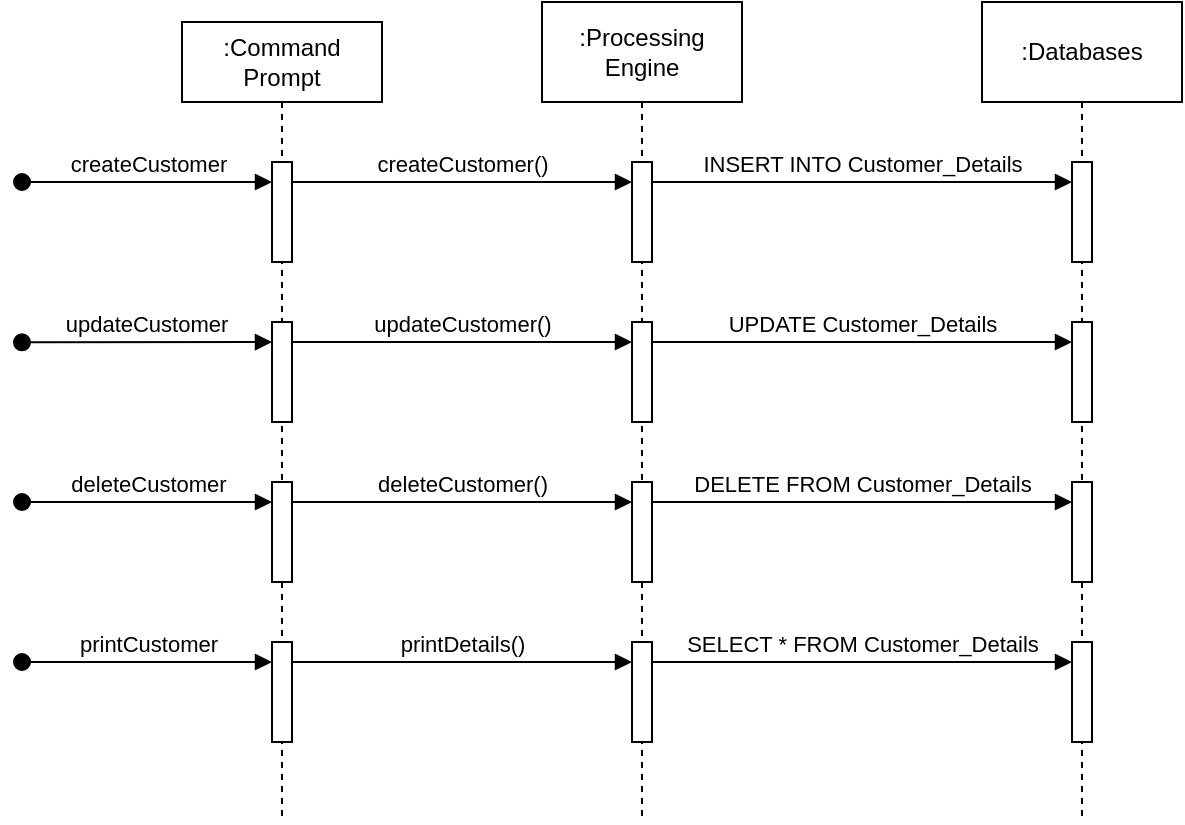 <mxfile version="22.0.2" type="device" pages="7">
  <diagram name="Customer" id="2YBvvXClWsGukQMizWep">
    <mxGraphModel dx="1644" dy="511" grid="1" gridSize="10" guides="1" tooltips="1" connect="1" arrows="1" fold="1" page="1" pageScale="1" pageWidth="850" pageHeight="1100" math="0" shadow="0">
      <root>
        <mxCell id="0" />
        <mxCell id="1" parent="0" />
        <mxCell id="aM9ryv3xv72pqoxQDRHE-1" value=":Command Prompt" style="shape=umlLifeline;perimeter=lifelinePerimeter;whiteSpace=wrap;html=1;container=0;dropTarget=0;collapsible=0;recursiveResize=0;outlineConnect=0;portConstraint=eastwest;newEdgeStyle={&quot;edgeStyle&quot;:&quot;elbowEdgeStyle&quot;,&quot;elbow&quot;:&quot;vertical&quot;,&quot;curved&quot;:0,&quot;rounded&quot;:0};" parent="1" vertex="1">
          <mxGeometry x="40" y="40" width="100" height="400" as="geometry" />
        </mxCell>
        <mxCell id="aM9ryv3xv72pqoxQDRHE-2" value="" style="html=1;points=[];perimeter=orthogonalPerimeter;outlineConnect=0;targetShapes=umlLifeline;portConstraint=eastwest;newEdgeStyle={&quot;edgeStyle&quot;:&quot;elbowEdgeStyle&quot;,&quot;elbow&quot;:&quot;vertical&quot;,&quot;curved&quot;:0,&quot;rounded&quot;:0};" parent="aM9ryv3xv72pqoxQDRHE-1" vertex="1">
          <mxGeometry x="45" y="70" width="10" height="50" as="geometry" />
        </mxCell>
        <mxCell id="aM9ryv3xv72pqoxQDRHE-3" value="createCustomer" style="html=1;verticalAlign=bottom;startArrow=oval;endArrow=block;startSize=8;edgeStyle=elbowEdgeStyle;elbow=vertical;curved=0;rounded=0;" parent="aM9ryv3xv72pqoxQDRHE-1" edge="1">
          <mxGeometry relative="1" as="geometry">
            <mxPoint x="-80" y="80" as="sourcePoint" />
            <mxPoint x="45" y="80" as="targetPoint" />
          </mxGeometry>
        </mxCell>
        <mxCell id="KU0yo9gnRSijptpgrk4F-4" value="" style="html=1;points=[];perimeter=orthogonalPerimeter;outlineConnect=0;targetShapes=umlLifeline;portConstraint=eastwest;newEdgeStyle={&quot;edgeStyle&quot;:&quot;elbowEdgeStyle&quot;,&quot;elbow&quot;:&quot;vertical&quot;,&quot;curved&quot;:0,&quot;rounded&quot;:0};" vertex="1" parent="aM9ryv3xv72pqoxQDRHE-1">
          <mxGeometry x="45" y="150" width="10" height="50" as="geometry" />
        </mxCell>
        <mxCell id="PdBuusFO8pw0HU-pArnK-4" value="" style="html=1;points=[];perimeter=orthogonalPerimeter;outlineConnect=0;targetShapes=umlLifeline;portConstraint=eastwest;newEdgeStyle={&quot;edgeStyle&quot;:&quot;elbowEdgeStyle&quot;,&quot;elbow&quot;:&quot;vertical&quot;,&quot;curved&quot;:0,&quot;rounded&quot;:0};" vertex="1" parent="aM9ryv3xv72pqoxQDRHE-1">
          <mxGeometry x="45" y="230" width="10" height="50" as="geometry" />
        </mxCell>
        <mxCell id="PdBuusFO8pw0HU-pArnK-14" value="" style="html=1;points=[];perimeter=orthogonalPerimeter;outlineConnect=0;targetShapes=umlLifeline;portConstraint=eastwest;newEdgeStyle={&quot;edgeStyle&quot;:&quot;elbowEdgeStyle&quot;,&quot;elbow&quot;:&quot;vertical&quot;,&quot;curved&quot;:0,&quot;rounded&quot;:0};" vertex="1" parent="aM9ryv3xv72pqoxQDRHE-1">
          <mxGeometry x="45" y="310" width="10" height="50" as="geometry" />
        </mxCell>
        <mxCell id="aM9ryv3xv72pqoxQDRHE-5" value=":Processing Engine" style="shape=umlLifeline;perimeter=lifelinePerimeter;whiteSpace=wrap;html=1;container=0;dropTarget=0;collapsible=0;recursiveResize=0;outlineConnect=0;portConstraint=eastwest;newEdgeStyle={&quot;edgeStyle&quot;:&quot;elbowEdgeStyle&quot;,&quot;elbow&quot;:&quot;vertical&quot;,&quot;curved&quot;:0,&quot;rounded&quot;:0};size=50;" parent="1" vertex="1">
          <mxGeometry x="220" y="30" width="100" height="410" as="geometry" />
        </mxCell>
        <mxCell id="aM9ryv3xv72pqoxQDRHE-6" value="" style="html=1;points=[];perimeter=orthogonalPerimeter;outlineConnect=0;targetShapes=umlLifeline;portConstraint=eastwest;newEdgeStyle={&quot;edgeStyle&quot;:&quot;elbowEdgeStyle&quot;,&quot;elbow&quot;:&quot;vertical&quot;,&quot;curved&quot;:0,&quot;rounded&quot;:0};" parent="aM9ryv3xv72pqoxQDRHE-5" vertex="1">
          <mxGeometry x="45" y="80" width="10" height="50" as="geometry" />
        </mxCell>
        <mxCell id="KU0yo9gnRSijptpgrk4F-5" value="" style="html=1;points=[];perimeter=orthogonalPerimeter;outlineConnect=0;targetShapes=umlLifeline;portConstraint=eastwest;newEdgeStyle={&quot;edgeStyle&quot;:&quot;elbowEdgeStyle&quot;,&quot;elbow&quot;:&quot;vertical&quot;,&quot;curved&quot;:0,&quot;rounded&quot;:0};" vertex="1" parent="aM9ryv3xv72pqoxQDRHE-5">
          <mxGeometry x="45" y="160" width="10" height="50" as="geometry" />
        </mxCell>
        <mxCell id="PdBuusFO8pw0HU-pArnK-10" value="" style="html=1;points=[];perimeter=orthogonalPerimeter;outlineConnect=0;targetShapes=umlLifeline;portConstraint=eastwest;newEdgeStyle={&quot;edgeStyle&quot;:&quot;elbowEdgeStyle&quot;,&quot;elbow&quot;:&quot;vertical&quot;,&quot;curved&quot;:0,&quot;rounded&quot;:0};" vertex="1" parent="aM9ryv3xv72pqoxQDRHE-5">
          <mxGeometry x="45" y="240" width="10" height="50" as="geometry" />
        </mxCell>
        <mxCell id="PdBuusFO8pw0HU-pArnK-15" value="" style="html=1;points=[];perimeter=orthogonalPerimeter;outlineConnect=0;targetShapes=umlLifeline;portConstraint=eastwest;newEdgeStyle={&quot;edgeStyle&quot;:&quot;elbowEdgeStyle&quot;,&quot;elbow&quot;:&quot;vertical&quot;,&quot;curved&quot;:0,&quot;rounded&quot;:0};" vertex="1" parent="aM9ryv3xv72pqoxQDRHE-5">
          <mxGeometry x="45" y="320" width="10" height="50" as="geometry" />
        </mxCell>
        <mxCell id="aM9ryv3xv72pqoxQDRHE-7" value="createCustomer()" style="html=1;verticalAlign=bottom;endArrow=block;edgeStyle=elbowEdgeStyle;elbow=vertical;curved=0;rounded=0;" parent="1" source="aM9ryv3xv72pqoxQDRHE-2" target="aM9ryv3xv72pqoxQDRHE-6" edge="1">
          <mxGeometry relative="1" as="geometry">
            <mxPoint x="195" y="130" as="sourcePoint" />
            <Array as="points">
              <mxPoint x="180" y="120" />
            </Array>
          </mxGeometry>
        </mxCell>
        <mxCell id="IPqCdMgEFNz93ycDSwIC-2" value=":Databases" style="shape=umlLifeline;perimeter=lifelinePerimeter;whiteSpace=wrap;html=1;container=0;dropTarget=0;collapsible=0;recursiveResize=0;outlineConnect=0;portConstraint=eastwest;newEdgeStyle={&quot;edgeStyle&quot;:&quot;elbowEdgeStyle&quot;,&quot;elbow&quot;:&quot;vertical&quot;,&quot;curved&quot;:0,&quot;rounded&quot;:0};size=50;" parent="1" vertex="1">
          <mxGeometry x="440" y="30" width="100" height="410" as="geometry" />
        </mxCell>
        <mxCell id="IPqCdMgEFNz93ycDSwIC-3" value="" style="html=1;points=[];perimeter=orthogonalPerimeter;outlineConnect=0;targetShapes=umlLifeline;portConstraint=eastwest;newEdgeStyle={&quot;edgeStyle&quot;:&quot;elbowEdgeStyle&quot;,&quot;elbow&quot;:&quot;vertical&quot;,&quot;curved&quot;:0,&quot;rounded&quot;:0};" parent="IPqCdMgEFNz93ycDSwIC-2" vertex="1">
          <mxGeometry x="45" y="80" width="10" height="50" as="geometry" />
        </mxCell>
        <mxCell id="KU0yo9gnRSijptpgrk4F-6" value="" style="html=1;points=[];perimeter=orthogonalPerimeter;outlineConnect=0;targetShapes=umlLifeline;portConstraint=eastwest;newEdgeStyle={&quot;edgeStyle&quot;:&quot;elbowEdgeStyle&quot;,&quot;elbow&quot;:&quot;vertical&quot;,&quot;curved&quot;:0,&quot;rounded&quot;:0};" vertex="1" parent="IPqCdMgEFNz93ycDSwIC-2">
          <mxGeometry x="45" y="160" width="10" height="50" as="geometry" />
        </mxCell>
        <mxCell id="PdBuusFO8pw0HU-pArnK-12" value="" style="html=1;points=[];perimeter=orthogonalPerimeter;outlineConnect=0;targetShapes=umlLifeline;portConstraint=eastwest;newEdgeStyle={&quot;edgeStyle&quot;:&quot;elbowEdgeStyle&quot;,&quot;elbow&quot;:&quot;vertical&quot;,&quot;curved&quot;:0,&quot;rounded&quot;:0};" vertex="1" parent="IPqCdMgEFNz93ycDSwIC-2">
          <mxGeometry x="45" y="240" width="10" height="50" as="geometry" />
        </mxCell>
        <mxCell id="PdBuusFO8pw0HU-pArnK-16" value="" style="html=1;points=[];perimeter=orthogonalPerimeter;outlineConnect=0;targetShapes=umlLifeline;portConstraint=eastwest;newEdgeStyle={&quot;edgeStyle&quot;:&quot;elbowEdgeStyle&quot;,&quot;elbow&quot;:&quot;vertical&quot;,&quot;curved&quot;:0,&quot;rounded&quot;:0};" vertex="1" parent="IPqCdMgEFNz93ycDSwIC-2">
          <mxGeometry x="45" y="320" width="10" height="50" as="geometry" />
        </mxCell>
        <mxCell id="KU0yo9gnRSijptpgrk4F-1" value="INSERT INTO Customer_Details" style="html=1;verticalAlign=bottom;endArrow=block;edgeStyle=elbowEdgeStyle;elbow=vertical;curved=0;rounded=0;" edge="1" parent="1" source="aM9ryv3xv72pqoxQDRHE-6" target="IPqCdMgEFNz93ycDSwIC-3">
          <mxGeometry relative="1" as="geometry">
            <mxPoint x="280" y="120" as="sourcePoint" />
            <Array as="points">
              <mxPoint x="365" y="120" />
            </Array>
            <mxPoint x="440" y="120" as="targetPoint" />
          </mxGeometry>
        </mxCell>
        <mxCell id="PdBuusFO8pw0HU-pArnK-1" value="updateCustomer" style="html=1;verticalAlign=bottom;startArrow=oval;endArrow=block;startSize=8;edgeStyle=elbowEdgeStyle;elbow=vertical;curved=0;rounded=0;" edge="1" parent="1">
          <mxGeometry relative="1" as="geometry">
            <mxPoint x="-40" y="200.17" as="sourcePoint" />
            <mxPoint x="85" y="200.17" as="targetPoint" />
          </mxGeometry>
        </mxCell>
        <mxCell id="PdBuusFO8pw0HU-pArnK-2" value="updateCustomer()" style="html=1;verticalAlign=bottom;endArrow=block;edgeStyle=elbowEdgeStyle;elbow=vertical;curved=0;rounded=0;" edge="1" parent="1" source="KU0yo9gnRSijptpgrk4F-4" target="KU0yo9gnRSijptpgrk4F-5">
          <mxGeometry relative="1" as="geometry">
            <mxPoint x="100" y="200" as="sourcePoint" />
            <Array as="points">
              <mxPoint x="185" y="200" />
            </Array>
            <mxPoint x="260" y="200" as="targetPoint" />
          </mxGeometry>
        </mxCell>
        <mxCell id="PdBuusFO8pw0HU-pArnK-3" value="UPDATE Customer_Details" style="html=1;verticalAlign=bottom;endArrow=block;edgeStyle=elbowEdgeStyle;elbow=vertical;curved=0;rounded=0;" edge="1" parent="1" source="KU0yo9gnRSijptpgrk4F-5" target="KU0yo9gnRSijptpgrk4F-6">
          <mxGeometry relative="1" as="geometry">
            <mxPoint x="290" y="200" as="sourcePoint" />
            <Array as="points">
              <mxPoint x="360" y="200" />
            </Array>
            <mxPoint x="480" y="200" as="targetPoint" />
          </mxGeometry>
        </mxCell>
        <mxCell id="PdBuusFO8pw0HU-pArnK-5" value="deleteCustomer" style="html=1;verticalAlign=bottom;startArrow=oval;endArrow=block;startSize=8;edgeStyle=elbowEdgeStyle;elbow=vertical;curved=0;rounded=0;" edge="1" parent="1">
          <mxGeometry relative="1" as="geometry">
            <mxPoint x="-40" y="280" as="sourcePoint" />
            <mxPoint x="85" y="280" as="targetPoint" />
          </mxGeometry>
        </mxCell>
        <mxCell id="PdBuusFO8pw0HU-pArnK-6" value="deleteCustomer()" style="html=1;verticalAlign=bottom;endArrow=block;edgeStyle=elbowEdgeStyle;elbow=vertical;curved=0;rounded=0;" edge="1" parent="1" source="PdBuusFO8pw0HU-pArnK-4" target="PdBuusFO8pw0HU-pArnK-10">
          <mxGeometry relative="1" as="geometry">
            <mxPoint x="100" y="280" as="sourcePoint" />
            <Array as="points">
              <mxPoint x="190" y="280" />
            </Array>
            <mxPoint x="260" y="280" as="targetPoint" />
          </mxGeometry>
        </mxCell>
        <mxCell id="PdBuusFO8pw0HU-pArnK-11" value="DELETE FROM Customer_Details" style="html=1;verticalAlign=bottom;endArrow=block;edgeStyle=elbowEdgeStyle;elbow=vertical;curved=0;rounded=0;" edge="1" parent="1" source="PdBuusFO8pw0HU-pArnK-10" target="PdBuusFO8pw0HU-pArnK-12">
          <mxGeometry relative="1" as="geometry">
            <mxPoint x="285" y="280" as="sourcePoint" />
            <Array as="points">
              <mxPoint x="370" y="280" />
            </Array>
            <mxPoint x="480" y="280" as="targetPoint" />
          </mxGeometry>
        </mxCell>
        <mxCell id="PdBuusFO8pw0HU-pArnK-17" value="printCustomer" style="html=1;verticalAlign=bottom;startArrow=oval;endArrow=block;startSize=8;edgeStyle=elbowEdgeStyle;elbow=vertical;curved=0;rounded=0;" edge="1" parent="1">
          <mxGeometry relative="1" as="geometry">
            <mxPoint x="-40" y="360" as="sourcePoint" />
            <mxPoint x="85" y="360" as="targetPoint" />
          </mxGeometry>
        </mxCell>
        <mxCell id="PdBuusFO8pw0HU-pArnK-18" value="printDetails()" style="html=1;verticalAlign=bottom;endArrow=block;edgeStyle=elbowEdgeStyle;elbow=vertical;curved=0;rounded=0;" edge="1" parent="1" source="PdBuusFO8pw0HU-pArnK-14" target="PdBuusFO8pw0HU-pArnK-15">
          <mxGeometry relative="1" as="geometry">
            <mxPoint x="105" y="360" as="sourcePoint" />
            <Array as="points">
              <mxPoint x="200" y="360" />
            </Array>
            <mxPoint x="260" y="360" as="targetPoint" />
          </mxGeometry>
        </mxCell>
        <mxCell id="PdBuusFO8pw0HU-pArnK-19" value="SELECT * FROM Customer_Details" style="html=1;verticalAlign=bottom;endArrow=block;edgeStyle=elbowEdgeStyle;elbow=vertical;curved=0;rounded=0;" edge="1" parent="1" source="PdBuusFO8pw0HU-pArnK-15" target="PdBuusFO8pw0HU-pArnK-16">
          <mxGeometry relative="1" as="geometry">
            <mxPoint x="290" y="360" as="sourcePoint" />
            <Array as="points">
              <mxPoint x="385" y="360" />
            </Array>
            <mxPoint x="460" y="360" as="targetPoint" />
          </mxGeometry>
        </mxCell>
      </root>
    </mxGraphModel>
  </diagram>
  <diagram id="1Y5aZIpWranl1bXVS_7I" name="Order">
    <mxGraphModel dx="1034" dy="424" grid="1" gridSize="10" guides="1" tooltips="1" connect="1" arrows="1" fold="1" page="1" pageScale="1" pageWidth="850" pageHeight="1100" math="0" shadow="0">
      <root>
        <mxCell id="0" />
        <mxCell id="1" parent="0" />
      </root>
    </mxGraphModel>
  </diagram>
  <diagram id="g4TUKM7mvUi-SvhtHjP_" name="Publication">
    <mxGraphModel dx="1034" dy="424" grid="1" gridSize="10" guides="1" tooltips="1" connect="1" arrows="1" fold="1" page="1" pageScale="1" pageWidth="850" pageHeight="1100" math="0" shadow="0">
      <root>
        <mxCell id="0" />
        <mxCell id="1" parent="0" />
      </root>
    </mxGraphModel>
  </diagram>
  <diagram id="necV_XzSGBabLlB_TOp2" name="Driver">
    <mxGraphModel dx="1034" dy="424" grid="1" gridSize="10" guides="1" tooltips="1" connect="1" arrows="1" fold="1" page="1" pageScale="1" pageWidth="850" pageHeight="1100" math="0" shadow="0">
      <root>
        <mxCell id="0" />
        <mxCell id="1" parent="0" />
      </root>
    </mxGraphModel>
  </diagram>
  <diagram id="zorAiLM7xFESf3B8KtQP" name="Docket">
    <mxGraphModel dx="1034" dy="424" grid="1" gridSize="10" guides="1" tooltips="1" connect="1" arrows="1" fold="1" page="1" pageScale="1" pageWidth="850" pageHeight="1100" math="0" shadow="0">
      <root>
        <mxCell id="0" />
        <mxCell id="1" parent="0" />
      </root>
    </mxGraphModel>
  </diagram>
  <diagram id="SE1e5VW0KfeHk71v68kN" name="Admin">
    <mxGraphModel dx="794" dy="511" grid="1" gridSize="10" guides="1" tooltips="1" connect="1" arrows="1" fold="1" page="1" pageScale="1" pageWidth="850" pageHeight="1100" math="0" shadow="0">
      <root>
        <mxCell id="0" />
        <mxCell id="1" parent="0" />
      </root>
    </mxGraphModel>
  </diagram>
  <diagram id="1K-s-KEad3If-C4_vT6E" name="Invoice">
    <mxGraphModel dx="1034" dy="424" grid="1" gridSize="10" guides="1" tooltips="1" connect="1" arrows="1" fold="1" page="1" pageScale="1" pageWidth="850" pageHeight="1100" math="0" shadow="0">
      <root>
        <mxCell id="0" />
        <mxCell id="1" parent="0" />
      </root>
    </mxGraphModel>
  </diagram>
</mxfile>
